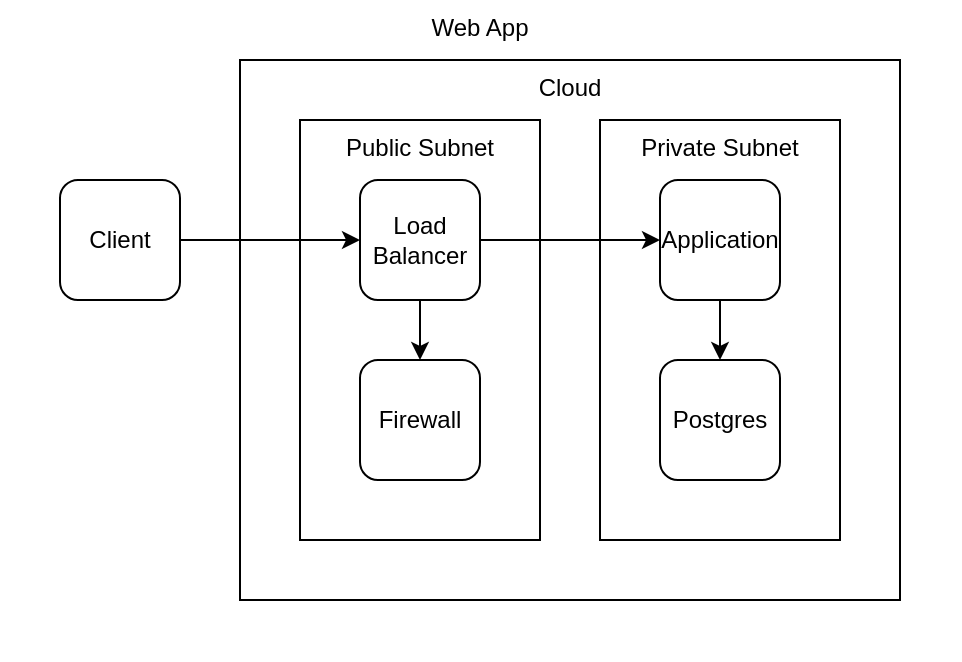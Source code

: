 <mxfile 
  version="25.0.2"
  >
  <diagram
    name="web-app"
    >
    <mxGraphModel
      grid="1" 
      gridSize="10" 
      guides="1" 
      tooltips="1" 
      connect="1" 
      arrows="1" 
      fold="1" 
      page="1" 
      pageScale="1" 
      pageWidth="1" 
      pageHeight="1" 
      math="0" 
      shadow="0"
      >
      <root>
        <mxCell
          id="page"
          />
        <mxCell
          id="root" 
          parent="page"
          />
        <mxCell
          style="verticalAlign=top;aspect=fixed;align=center;spacingLeft=5;spacingRight=5;spacingBottom=5;strokeColor=none;" 
          id="webapp" 
          parent="root" 
          value="Web App" 
          vertex="1"
          >
          <mxGeometry
            as="geometry" 
            width="480" 
            height="330" 
            x="0" 
            y="0"
            />
          </mxCell>
        <mxCell
          style="rounded=1;whiteSpace=wrap;verticalAlign=middle;align=center;" 
          id="client" 
          parent="webapp" 
          value="Client" 
          vertex="1"
          >
          <mxGeometry
            as="geometry" 
            width="60" 
            height="60" 
            x="30" 
            y="90"
            />
          </mxCell>
        <mxCell
          style="verticalAlign=top;aspect=fixed;align=center;spacingLeft=5;spacingRight=5;spacingBottom=5;" 
          id="cloud" 
          parent="webapp" 
          value="Cloud" 
          vertex="1"
          >
          <mxGeometry
            as="geometry" 
            width="330" 
            height="270" 
            x="120" 
            y="30"
            />
          </mxCell>
        <mxCell
          style="verticalAlign=top;aspect=fixed;align=center;spacingLeft=5;spacingRight=5;spacingBottom=5;" 
          id="publicsubnet" 
          parent="cloud" 
          value="Public Subnet" 
          vertex="1"
          >
          <mxGeometry
            as="geometry" 
            width="120" 
            height="210" 
            x="30" 
            y="30"
            />
          </mxCell>
        <mxCell
          style="rounded=1;whiteSpace=wrap;verticalAlign=middle;align=center;" 
          id="loadbalancer" 
          parent="publicsubnet" 
          value="Load Balancer" 
          vertex="1"
          >
          <mxGeometry
            as="geometry" 
            width="60" 
            height="60" 
            x="30" 
            y="30"
            />
          </mxCell>
        <mxCell
          style="rounded=1;whiteSpace=wrap;verticalAlign=middle;align=center;" 
          id="firewall" 
          parent="publicsubnet" 
          value="Firewall" 
          vertex="1"
          >
          <mxGeometry
            as="geometry" 
            width="60" 
            height="60" 
            x="30" 
            y="120"
            />
          </mxCell>
        <mxCell
          style="verticalAlign=top;aspect=fixed;align=center;spacingLeft=5;spacingRight=5;spacingBottom=5;" 
          id="privatesubnet" 
          parent="cloud" 
          value="Private Subnet" 
          vertex="1"
          >
          <mxGeometry
            as="geometry" 
            width="120" 
            height="210" 
            x="180" 
            y="30"
            />
          </mxCell>
        <mxCell
          style="rounded=1;whiteSpace=wrap;verticalAlign=middle;align=center;" 
          id="application" 
          parent="privatesubnet" 
          value="Application" 
          vertex="1"
          >
          <mxGeometry
            as="geometry" 
            width="60" 
            height="60" 
            x="30" 
            y="30"
            />
          </mxCell>
        <mxCell
          style="rounded=1;whiteSpace=wrap;verticalAlign=middle;align=center;" 
          id="postgres" 
          parent="privatesubnet" 
          value="Postgres" 
          vertex="1"
          >
          <mxGeometry
            as="geometry" 
            width="60" 
            height="60" 
            x="30" 
            y="120"
            />
          </mxCell>
        <mxCell
          id="dependency" 
          source="client" 
          target="loadbalancer" 
          parent="root" 
          edge="1" 
          style="edgeStyle=orthogonalEdgeStyle;"
          >
          <mxGeometry
            relative="1" 
            as="geometry"
            >
            <Array
              as="points"
              >
              <mxPoint
                x="135" 
                y="120"
                />
              <mxPoint
                x="135" 
                y="120"
                />
              </Array>
            </mxGeometry>
          </mxCell>
        <mxCell
          id="dependency_2" 
          source="loadbalancer" 
          target="firewall" 
          parent="root" 
          edge="1" 
          style="edgeStyle=orthogonalEdgeStyle;"
          >
          <mxGeometry
            relative="1" 
            as="geometry"
            >
            <Array
              as="points"
              >
              <mxPoint
                x="210" 
                y="165"
                />
              <mxPoint
                x="210" 
                y="165"
                />
              </Array>
            </mxGeometry>
          </mxCell>
        <mxCell
          id="dependency_3" 
          source="loadbalancer" 
          target="application" 
          parent="root" 
          edge="1" 
          style="edgeStyle=orthogonalEdgeStyle;"
          >
          <mxGeometry
            relative="1" 
            as="geometry"
            >
            <Array
              as="points"
              >
              <mxPoint
                x="285" 
                y="120"
                />
              <mxPoint
                x="285" 
                y="120"
                />
              </Array>
            </mxGeometry>
          </mxCell>
        <mxCell
          id="dependency_4" 
          source="application" 
          target="postgres" 
          parent="root" 
          edge="1" 
          style="edgeStyle=orthogonalEdgeStyle;"
          >
          <mxGeometry
            relative="1" 
            as="geometry"
            >
            <Array
              as="points"
              >
              <mxPoint
                x="360" 
                y="165"
                />
              <mxPoint
                x="360" 
                y="165"
                />
              </Array>
            </mxGeometry>
          </mxCell>
        </root>
      </mxGraphModel>
    </diagram>
  </mxfile>